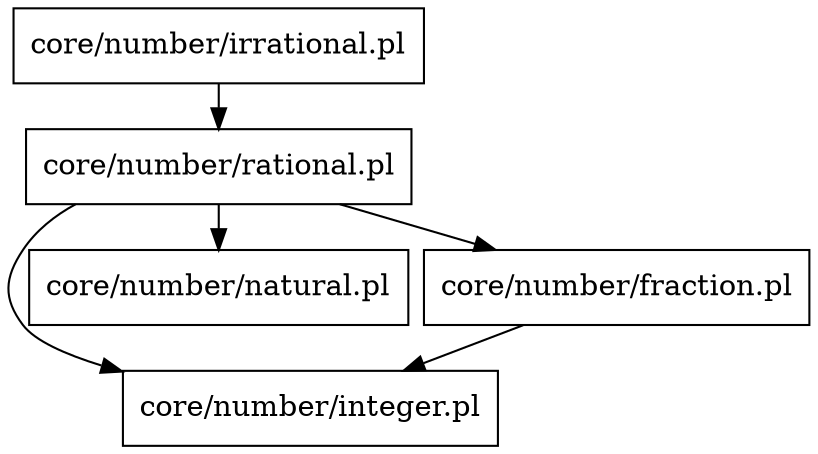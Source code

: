 digraph file_graph {
node [shape=rectangle]
nodesep = 0.1
ranksep = 0.3
"core/number/irrational.pl" -> "core/number/rational.pl"
"core/number/rational.pl" -> "core/number/integer.pl"
"core/number/rational.pl" -> "core/number/natural.pl"
"core/number/rational.pl" -> "core/number/fraction.pl"
"core/number/fraction.pl" -> "core/number/integer.pl"
}
